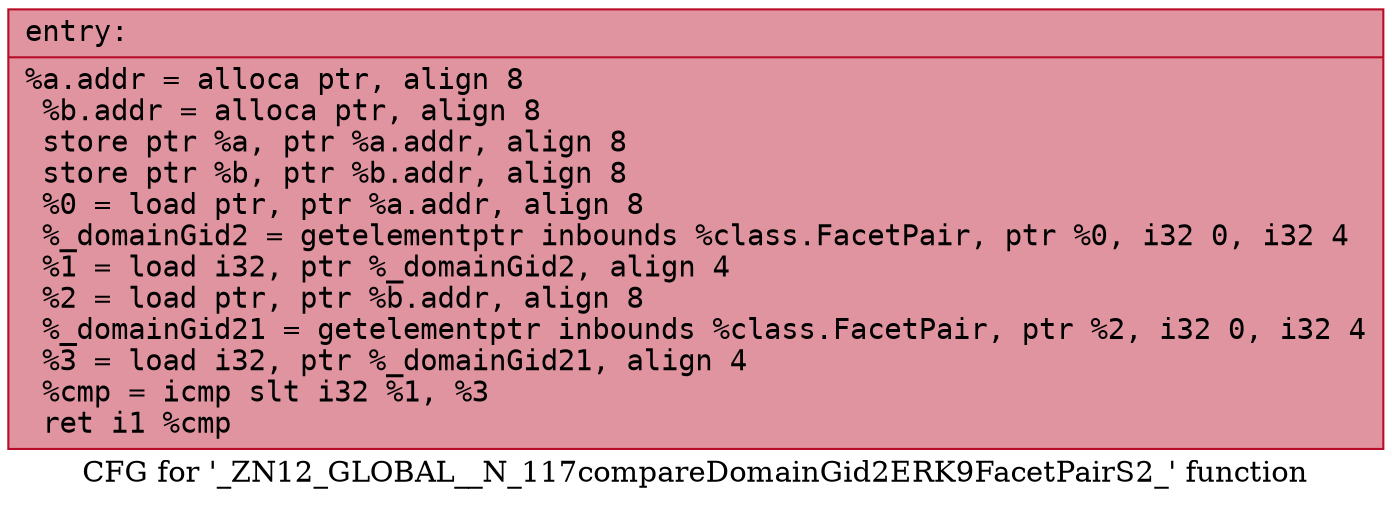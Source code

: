 digraph "CFG for '_ZN12_GLOBAL__N_117compareDomainGid2ERK9FacetPairS2_' function" {
	label="CFG for '_ZN12_GLOBAL__N_117compareDomainGid2ERK9FacetPairS2_' function";

	Node0x5606e006a880 [shape=record,color="#b70d28ff", style=filled, fillcolor="#b70d2870" fontname="Courier",label="{entry:\l|  %a.addr = alloca ptr, align 8\l  %b.addr = alloca ptr, align 8\l  store ptr %a, ptr %a.addr, align 8\l  store ptr %b, ptr %b.addr, align 8\l  %0 = load ptr, ptr %a.addr, align 8\l  %_domainGid2 = getelementptr inbounds %class.FacetPair, ptr %0, i32 0, i32 4\l  %1 = load i32, ptr %_domainGid2, align 4\l  %2 = load ptr, ptr %b.addr, align 8\l  %_domainGid21 = getelementptr inbounds %class.FacetPair, ptr %2, i32 0, i32 4\l  %3 = load i32, ptr %_domainGid21, align 4\l  %cmp = icmp slt i32 %1, %3\l  ret i1 %cmp\l}"];
}
